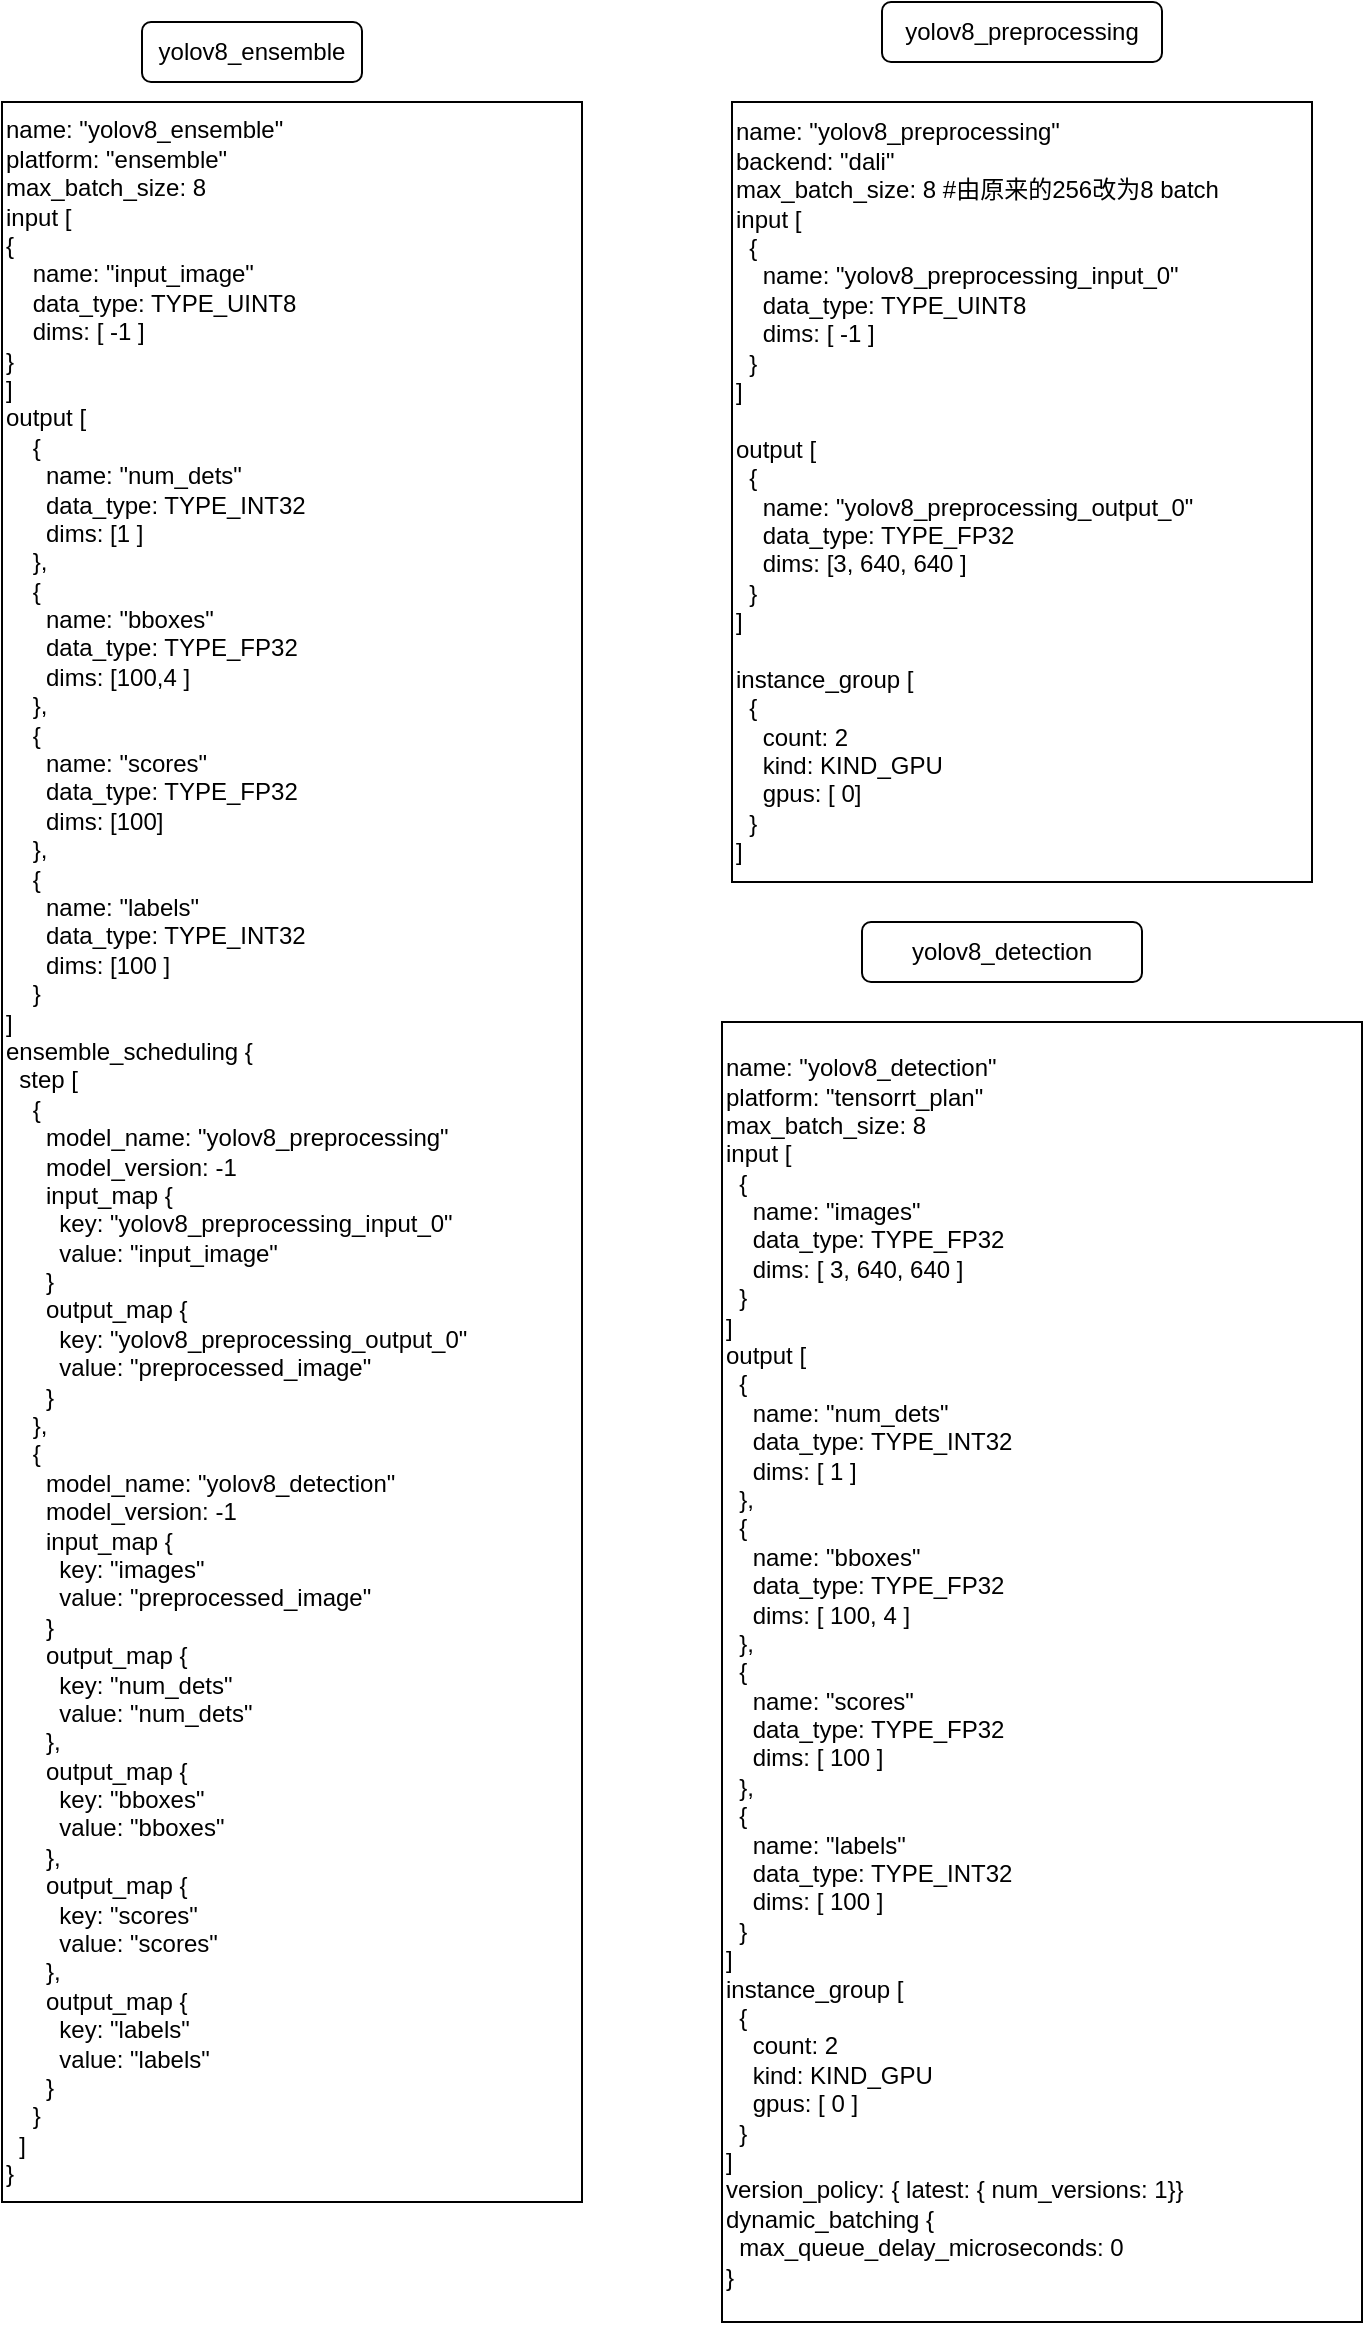 <mxfile version="26.0.6">
  <diagram name="第 1 页" id="f_GKRoSIBkUSxTSjZiG0">
    <mxGraphModel dx="1674" dy="772" grid="1" gridSize="10" guides="1" tooltips="1" connect="1" arrows="1" fold="1" page="1" pageScale="1" pageWidth="827" pageHeight="1169" math="0" shadow="0">
      <root>
        <mxCell id="0" />
        <mxCell id="1" parent="0" />
        <mxCell id="HquzmBre1mNWTpCwG6Zu-1" value="&lt;div&gt;name: &quot;yolov8_ensemble&quot;&lt;/div&gt;&lt;div&gt;platform: &quot;ensemble&quot;&lt;/div&gt;&lt;div&gt;max_batch_size: 8&amp;nbsp;&lt;/div&gt;&lt;div&gt;input [&lt;/div&gt;&lt;div&gt;{&lt;/div&gt;&lt;div&gt;&amp;nbsp; &amp;nbsp; name: &quot;input_image&quot;&lt;/div&gt;&lt;div&gt;&amp;nbsp; &amp;nbsp; data_type: TYPE_UINT8&lt;/div&gt;&lt;div&gt;&amp;nbsp; &amp;nbsp; dims: [ -1 ]&lt;/div&gt;&lt;div&gt;}&lt;/div&gt;&lt;div&gt;]&lt;/div&gt;&lt;div&gt;output [&lt;/div&gt;&lt;div&gt;&amp;nbsp; &amp;nbsp; {&lt;/div&gt;&lt;div&gt;&amp;nbsp; &amp;nbsp; &amp;nbsp; name: &quot;num_dets&quot;&lt;/div&gt;&lt;div&gt;&amp;nbsp; &amp;nbsp; &amp;nbsp; data_type: TYPE_INT32&lt;/div&gt;&lt;div&gt;&amp;nbsp; &amp;nbsp; &amp;nbsp; dims: [1 ]&lt;/div&gt;&lt;div&gt;&amp;nbsp; &amp;nbsp; },&lt;/div&gt;&lt;div&gt;&amp;nbsp; &amp;nbsp; {&lt;/div&gt;&lt;div&gt;&amp;nbsp; &amp;nbsp; &amp;nbsp; name: &quot;bboxes&quot;&lt;/div&gt;&lt;div&gt;&amp;nbsp; &amp;nbsp; &amp;nbsp; data_type: TYPE_FP32&lt;/div&gt;&lt;div&gt;&amp;nbsp; &amp;nbsp; &amp;nbsp; dims: [100,4 ]&lt;/div&gt;&lt;div&gt;&amp;nbsp; &amp;nbsp; },&lt;/div&gt;&lt;div&gt;&amp;nbsp; &amp;nbsp; {&lt;/div&gt;&lt;div&gt;&amp;nbsp; &amp;nbsp; &amp;nbsp; name: &quot;scores&quot;&lt;/div&gt;&lt;div&gt;&amp;nbsp; &amp;nbsp; &amp;nbsp; data_type: TYPE_FP32&amp;nbsp;&lt;/div&gt;&lt;div&gt;&amp;nbsp; &amp;nbsp; &amp;nbsp; dims: [100]&lt;/div&gt;&lt;div&gt;&amp;nbsp; &amp;nbsp; },&lt;/div&gt;&lt;div&gt;&amp;nbsp; &amp;nbsp; {&lt;/div&gt;&lt;div&gt;&amp;nbsp; &amp;nbsp; &amp;nbsp; name: &quot;labels&quot;&lt;/div&gt;&lt;div&gt;&amp;nbsp; &amp;nbsp; &amp;nbsp; data_type: TYPE_INT32&lt;/div&gt;&lt;div&gt;&amp;nbsp; &amp;nbsp; &amp;nbsp; dims: [100 ]&lt;/div&gt;&lt;div&gt;&amp;nbsp; &amp;nbsp; }&lt;/div&gt;&lt;div&gt;]&lt;/div&gt;&lt;div&gt;ensemble_scheduling {&lt;/div&gt;&lt;div&gt;&amp;nbsp; step [&lt;/div&gt;&lt;div&gt;&amp;nbsp; &amp;nbsp; {&lt;/div&gt;&lt;div&gt;&amp;nbsp; &amp;nbsp; &amp;nbsp; model_name: &quot;yolov8_preprocessing&quot;&lt;/div&gt;&lt;div&gt;&amp;nbsp; &amp;nbsp; &amp;nbsp; model_version: -1&lt;/div&gt;&lt;div&gt;&amp;nbsp; &amp;nbsp; &amp;nbsp; input_map {&lt;/div&gt;&lt;div&gt;&amp;nbsp; &amp;nbsp; &amp;nbsp; &amp;nbsp; key: &quot;yolov8_preprocessing_input_0&quot;&lt;/div&gt;&lt;div&gt;&amp;nbsp; &amp;nbsp; &amp;nbsp; &amp;nbsp; value: &quot;input_image&quot;&lt;/div&gt;&lt;div&gt;&amp;nbsp; &amp;nbsp; &amp;nbsp; }&lt;/div&gt;&lt;div&gt;&amp;nbsp; &amp;nbsp; &amp;nbsp; output_map {&lt;/div&gt;&lt;div&gt;&amp;nbsp; &amp;nbsp; &amp;nbsp; &amp;nbsp; key: &quot;yolov8_preprocessing_output_0&quot;&lt;/div&gt;&lt;div&gt;&amp;nbsp; &amp;nbsp; &amp;nbsp; &amp;nbsp; value: &quot;preprocessed_image&quot;&lt;/div&gt;&lt;div&gt;&amp;nbsp; &amp;nbsp; &amp;nbsp; }&lt;/div&gt;&lt;div&gt;&amp;nbsp; &amp;nbsp; },&lt;/div&gt;&lt;div&gt;&amp;nbsp; &amp;nbsp; {&lt;/div&gt;&lt;div&gt;&amp;nbsp; &amp;nbsp; &amp;nbsp; model_name: &quot;yolov8_detection&quot;&lt;/div&gt;&lt;div&gt;&amp;nbsp; &amp;nbsp; &amp;nbsp; model_version: -1&lt;/div&gt;&lt;div&gt;&amp;nbsp; &amp;nbsp; &amp;nbsp; input_map {&lt;/div&gt;&lt;div&gt;&amp;nbsp; &amp;nbsp; &amp;nbsp; &amp;nbsp; key: &quot;images&quot;&lt;/div&gt;&lt;div&gt;&amp;nbsp; &amp;nbsp; &amp;nbsp; &amp;nbsp; value: &quot;preprocessed_image&quot;&lt;/div&gt;&lt;div&gt;&amp;nbsp; &amp;nbsp; &amp;nbsp; }&lt;/div&gt;&lt;div&gt;&amp;nbsp; &amp;nbsp; &amp;nbsp; output_map {&lt;/div&gt;&lt;div&gt;&amp;nbsp; &amp;nbsp; &amp;nbsp; &amp;nbsp; key: &quot;num_dets&quot;&lt;/div&gt;&lt;div&gt;&amp;nbsp; &amp;nbsp; &amp;nbsp; &amp;nbsp; value: &quot;num_dets&quot;&lt;/div&gt;&lt;div&gt;&amp;nbsp; &amp;nbsp; &amp;nbsp; },&lt;/div&gt;&lt;div&gt;&amp;nbsp; &amp;nbsp; &amp;nbsp; output_map {&lt;/div&gt;&lt;div&gt;&amp;nbsp; &amp;nbsp; &amp;nbsp; &amp;nbsp; key: &quot;bboxes&quot;&lt;/div&gt;&lt;div&gt;&amp;nbsp; &amp;nbsp; &amp;nbsp; &amp;nbsp; value: &quot;bboxes&quot;&lt;/div&gt;&lt;div&gt;&amp;nbsp; &amp;nbsp; &amp;nbsp; },&lt;/div&gt;&lt;div&gt;&amp;nbsp; &amp;nbsp; &amp;nbsp; output_map {&lt;/div&gt;&lt;div&gt;&amp;nbsp; &amp;nbsp; &amp;nbsp; &amp;nbsp; key: &quot;scores&quot;&lt;/div&gt;&lt;div&gt;&amp;nbsp; &amp;nbsp; &amp;nbsp; &amp;nbsp; value: &quot;scores&quot;&lt;/div&gt;&lt;div&gt;&amp;nbsp; &amp;nbsp; &amp;nbsp; },&lt;/div&gt;&lt;div&gt;&amp;nbsp; &amp;nbsp; &amp;nbsp; output_map {&lt;/div&gt;&lt;div&gt;&amp;nbsp; &amp;nbsp; &amp;nbsp; &amp;nbsp; key: &quot;labels&quot;&lt;/div&gt;&lt;div&gt;&amp;nbsp; &amp;nbsp; &amp;nbsp; &amp;nbsp; value: &quot;labels&quot;&lt;/div&gt;&lt;div&gt;&amp;nbsp; &amp;nbsp; &amp;nbsp; }&lt;/div&gt;&lt;div&gt;&amp;nbsp; &amp;nbsp; }&lt;/div&gt;&lt;div&gt;&amp;nbsp; ]&lt;/div&gt;&lt;div&gt;}&lt;/div&gt;" style="rounded=0;whiteSpace=wrap;html=1;align=left;" parent="1" vertex="1">
          <mxGeometry x="40" y="560" width="290" height="1050" as="geometry" />
        </mxCell>
        <mxCell id="HquzmBre1mNWTpCwG6Zu-2" value="&lt;div&gt;name: &quot;yolov8_preprocessing&quot;&lt;/div&gt;&lt;div&gt;backend: &quot;dali&quot;&lt;/div&gt;&lt;div&gt;max_batch_size: 8 #由原来的256改为8 batch&lt;/div&gt;&lt;div&gt;input [&lt;/div&gt;&lt;div&gt;&amp;nbsp; {&lt;/div&gt;&lt;div&gt;&amp;nbsp; &amp;nbsp; name: &quot;yolov8_preprocessing_input_0&quot;&lt;/div&gt;&lt;div&gt;&amp;nbsp; &amp;nbsp; data_type: TYPE_UINT8&lt;/div&gt;&lt;div&gt;&amp;nbsp; &amp;nbsp; dims: [ -1 ]&lt;/div&gt;&lt;div&gt;&amp;nbsp; }&lt;/div&gt;&lt;div&gt;]&lt;/div&gt;&lt;div&gt;&lt;br&gt;&lt;/div&gt;&lt;div&gt;output [&lt;/div&gt;&lt;div&gt;&amp;nbsp; {&lt;/div&gt;&lt;div&gt;&amp;nbsp; &amp;nbsp; name: &quot;yolov8_preprocessing_output_0&quot;&lt;/div&gt;&lt;div&gt;&amp;nbsp; &amp;nbsp; data_type: TYPE_FP32&lt;/div&gt;&lt;div&gt;&amp;nbsp; &amp;nbsp; dims: [3, 640, 640 ]&lt;/div&gt;&lt;div&gt;&amp;nbsp; }&lt;/div&gt;&lt;div&gt;]&lt;/div&gt;&lt;div&gt;&lt;br&gt;&lt;/div&gt;&lt;div&gt;instance_group [&lt;/div&gt;&lt;div&gt;&amp;nbsp; {&lt;/div&gt;&lt;div&gt;&amp;nbsp; &amp;nbsp; count: 2&lt;/div&gt;&lt;div&gt;&amp;nbsp; &amp;nbsp; kind: KIND_GPU&lt;/div&gt;&lt;div&gt;&amp;nbsp; &amp;nbsp; gpus: [ 0]&lt;/div&gt;&lt;div&gt;&amp;nbsp; }&lt;/div&gt;&lt;div&gt;]&lt;/div&gt;" style="rounded=0;whiteSpace=wrap;html=1;align=left;" parent="1" vertex="1">
          <mxGeometry x="405" y="560" width="290" height="390" as="geometry" />
        </mxCell>
        <mxCell id="HquzmBre1mNWTpCwG6Zu-3" value="&lt;span style=&quot;text-align: left;&quot;&gt;yolov8_ensemble&lt;/span&gt;" style="rounded=1;whiteSpace=wrap;html=1;" parent="1" vertex="1">
          <mxGeometry x="110" y="520" width="110" height="30" as="geometry" />
        </mxCell>
        <mxCell id="HquzmBre1mNWTpCwG6Zu-4" value="&lt;span style=&quot;text-align: left;&quot;&gt;yolov8_preprocessing&lt;/span&gt;" style="rounded=1;whiteSpace=wrap;html=1;" parent="1" vertex="1">
          <mxGeometry x="480" y="510" width="140" height="30" as="geometry" />
        </mxCell>
        <mxCell id="HquzmBre1mNWTpCwG6Zu-5" value="&lt;div&gt;name: &quot;yolov8_detection&quot;&lt;/div&gt;&lt;div&gt;platform: &quot;tensorrt_plan&quot;&lt;/div&gt;&lt;div&gt;max_batch_size: 8&lt;/div&gt;&lt;div&gt;input [&lt;/div&gt;&lt;div&gt;&amp;nbsp; {&lt;/div&gt;&lt;div&gt;&amp;nbsp; &amp;nbsp; name: &quot;images&quot;&lt;/div&gt;&lt;div&gt;&amp;nbsp; &amp;nbsp; data_type: TYPE_FP32&lt;/div&gt;&lt;div&gt;&amp;nbsp; &amp;nbsp; dims: [ 3, 640, 640 ]&lt;/div&gt;&lt;div&gt;&amp;nbsp; }&lt;/div&gt;&lt;div&gt;]&lt;/div&gt;&lt;div&gt;output [&lt;/div&gt;&lt;div&gt;&amp;nbsp; {&lt;/div&gt;&lt;div&gt;&amp;nbsp; &amp;nbsp; name: &quot;num_dets&quot;&lt;/div&gt;&lt;div&gt;&amp;nbsp; &amp;nbsp; data_type: TYPE_INT32&lt;/div&gt;&lt;div&gt;&amp;nbsp; &amp;nbsp; dims: [ 1 ]&lt;/div&gt;&lt;div&gt;&amp;nbsp; },&lt;/div&gt;&lt;div&gt;&amp;nbsp; {&lt;/div&gt;&lt;div&gt;&amp;nbsp; &amp;nbsp; name: &quot;bboxes&quot;&lt;/div&gt;&lt;div&gt;&amp;nbsp; &amp;nbsp; data_type: TYPE_FP32&lt;/div&gt;&lt;div&gt;&amp;nbsp; &amp;nbsp; dims: [ 100, 4 ]&lt;/div&gt;&lt;div&gt;&amp;nbsp; },&lt;/div&gt;&lt;div&gt;&amp;nbsp; {&lt;/div&gt;&lt;div&gt;&amp;nbsp; &amp;nbsp; name: &quot;scores&quot;&lt;/div&gt;&lt;div&gt;&amp;nbsp; &amp;nbsp; data_type: TYPE_FP32&lt;/div&gt;&lt;div&gt;&amp;nbsp; &amp;nbsp; dims: [ 100 ]&lt;/div&gt;&lt;div&gt;&amp;nbsp; },&lt;/div&gt;&lt;div&gt;&amp;nbsp; {&lt;/div&gt;&lt;div&gt;&amp;nbsp; &amp;nbsp; name: &quot;labels&quot;&lt;/div&gt;&lt;div&gt;&amp;nbsp; &amp;nbsp; data_type: TYPE_INT32&lt;/div&gt;&lt;div&gt;&amp;nbsp; &amp;nbsp; dims: [ 100 ]&lt;/div&gt;&lt;div&gt;&amp;nbsp; }&lt;/div&gt;&lt;div&gt;]&lt;/div&gt;&lt;div&gt;instance_group [&lt;/div&gt;&lt;div&gt;&amp;nbsp; {&lt;/div&gt;&lt;div&gt;&amp;nbsp; &amp;nbsp; count: 2&lt;/div&gt;&lt;div&gt;&amp;nbsp; &amp;nbsp; kind: KIND_GPU&lt;/div&gt;&lt;div&gt;&amp;nbsp; &amp;nbsp; gpus: [ 0 ]&lt;/div&gt;&lt;div&gt;&amp;nbsp; }&lt;/div&gt;&lt;div&gt;]&lt;/div&gt;&lt;div&gt;version_policy: { latest: { num_versions: 1}}&lt;/div&gt;&lt;div&gt;dynamic_batching {&lt;/div&gt;&lt;div&gt;&amp;nbsp; max_queue_delay_microseconds: 0&lt;/div&gt;&lt;div&gt;}&lt;/div&gt;" style="rounded=0;whiteSpace=wrap;html=1;align=left;" parent="1" vertex="1">
          <mxGeometry x="400" y="1020" width="320" height="650" as="geometry" />
        </mxCell>
        <mxCell id="HquzmBre1mNWTpCwG6Zu-13" value="&lt;span style=&quot;text-align: left;&quot;&gt;yolov8_detection&lt;/span&gt;" style="rounded=1;whiteSpace=wrap;html=1;" parent="1" vertex="1">
          <mxGeometry x="470" y="970" width="140" height="30" as="geometry" />
        </mxCell>
      </root>
    </mxGraphModel>
  </diagram>
</mxfile>
